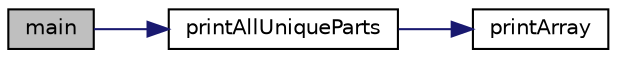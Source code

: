 digraph "main"
{
  edge [fontname="Helvetica",fontsize="10",labelfontname="Helvetica",labelfontsize="10"];
  node [fontname="Helvetica",fontsize="10",shape=record];
  rankdir="LR";
  Node1 [label="main",height=0.2,width=0.4,color="black", fillcolor="grey75", style="filled", fontcolor="black"];
  Node1 -> Node2 [color="midnightblue",fontsize="10",style="solid",fontname="Helvetica"];
  Node2 [label="printAllUniqueParts",height=0.2,width=0.4,color="black", fillcolor="white", style="filled",URL="$UniqueFactorization_8cpp.html#ae8ed10ed0cebde2adab2a54d4bd60730"];
  Node2 -> Node3 [color="midnightblue",fontsize="10",style="solid",fontname="Helvetica"];
  Node3 [label="printArray",height=0.2,width=0.4,color="black", fillcolor="white", style="filled",URL="$UniqueFactorization_8cpp.html#abb73faf2143cbadfd2cc32379ec25f72"];
}
